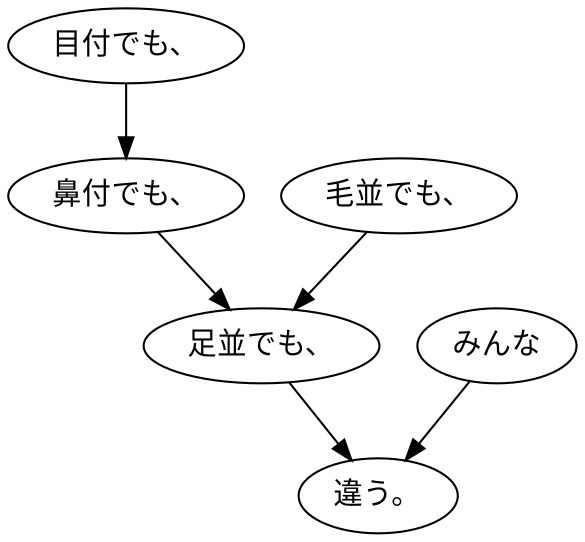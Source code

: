 digraph graph360 {
	node0 [label="目付でも、"];
	node1 [label="鼻付でも、"];
	node2 [label="毛並でも、"];
	node3 [label="足並でも、"];
	node4 [label="みんな"];
	node5 [label="違う。"];
	node0 -> node1;
	node1 -> node3;
	node2 -> node3;
	node3 -> node5;
	node4 -> node5;
}
